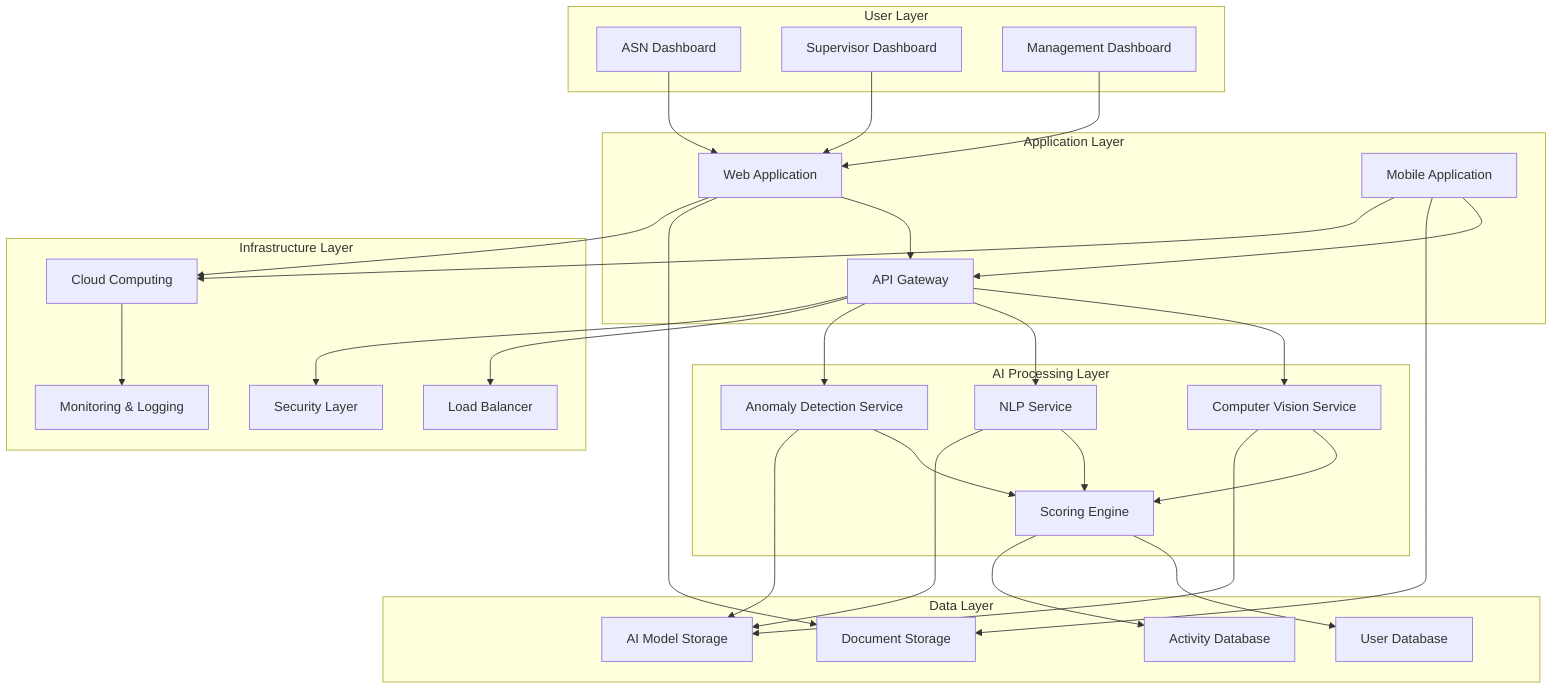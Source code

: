graph TB
    subgraph "User Layer"
        A[ASN Dashboard]
        B[Supervisor Dashboard]
        C[Management Dashboard]
    end
    
    subgraph "Application Layer"
        D[Web Application]
        E[Mobile Application]
        F[API Gateway]
    end
    
    subgraph "AI Processing Layer"
        G[Computer Vision Service]
        H[NLP Service]
        I[Anomaly Detection Service]
        J[Scoring Engine]
    end
    
    subgraph "Data Layer"
        K[User Database]
        L[Activity Database]
        M[Document Storage]
        N[AI Model Storage]
    end
    
    subgraph "Infrastructure Layer"
        O[Cloud Computing]
        P[Load Balancer]
        Q[Security Layer]
        R[Monitoring & Logging]
    end
    
    A --> D
    B --> D
    C --> D
    D --> F
    E --> F
    F --> G
    F --> H
    F --> I
    G --> J
    H --> J
    I --> J
    J --> K
    J --> L
    D --> M
    E --> M
    G --> N
    H --> N
    I --> N
    
    D --> O
    E --> O
    F --> P
    F --> Q
    O --> R